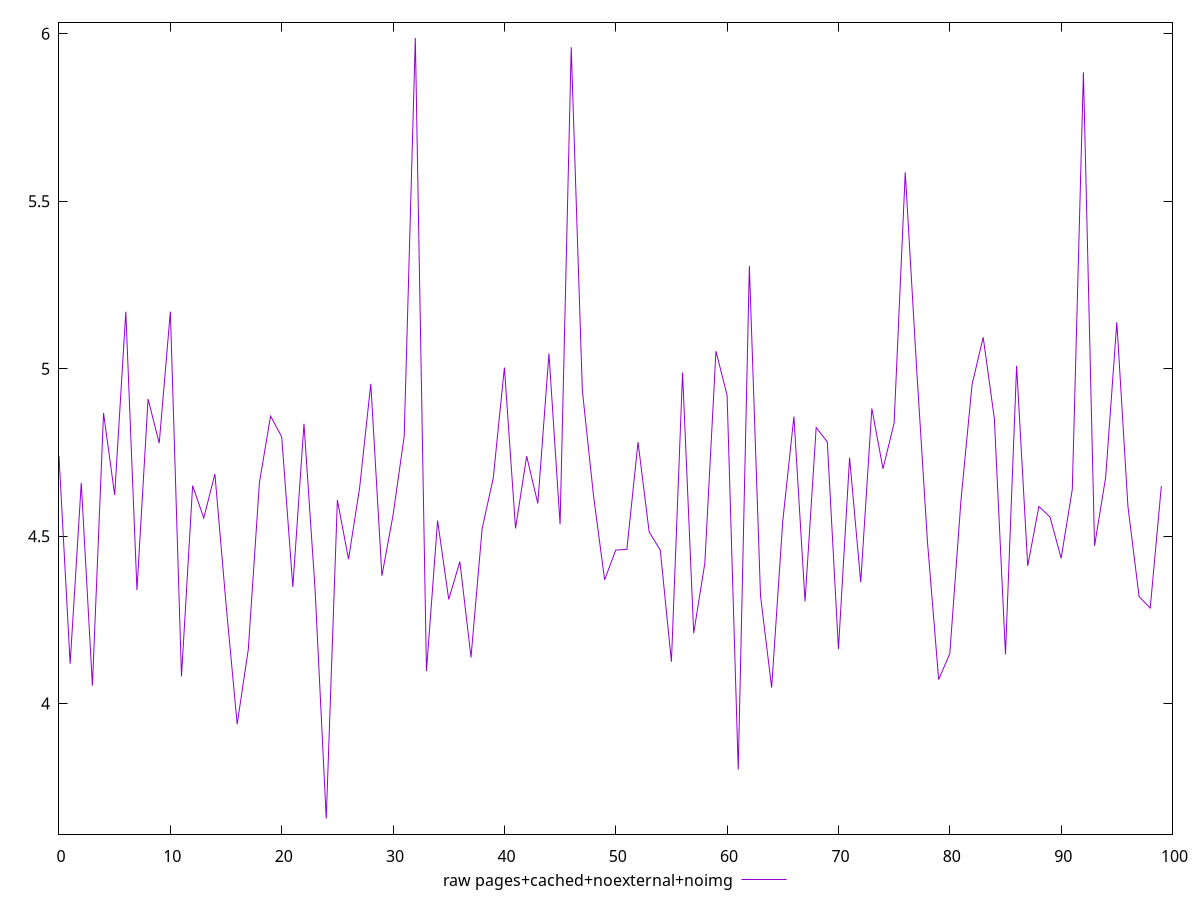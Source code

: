 $_rawPagesCachedNoexternalNoimg <<EOF
4.7393
4.119099999999999
4.658899999999999
4.0536
4.8675
4.6228
5.17
4.339
4.9094
4.7774
5.1701
4.0811
4.6508
4.553999999999999
4.6855
4.2975
3.9386
4.1619
4.660299999999999
4.8584
4.796399999999998
4.3482
4.8354
4.3391
3.657000000000001
4.6076000000000015
4.4311
4.6448
4.9548000000000005
4.3817
4.5626
4.798100000000001
5.987299999999999
4.0974
4.5464
4.3111
4.423900000000001
4.138
4.5222
4.6737
5.0031
4.5230999999999995
4.7387
4.5973999999999995
5.045000000000001
4.5356000000000005
5.9595
4.9347
4.6216
4.369699999999999
4.4582999999999995
4.460299999999999
4.780600000000001
4.5127999999999995
4.458200000000001
4.1249
4.9881
4.21
4.4193
5.052099999999999
4.9204
3.803
5.3061
4.3223
4.047699999999999
4.545
4.856900000000001
4.305
4.8241000000000005
4.7813
4.162800000000001
4.7341
4.3622
4.8809000000000005
4.7012
4.8378000000000005
5.5862
5.0123
4.480899999999999
4.0717
4.1494
4.6053999999999995
4.9529000000000005
5.0935999999999995
4.8511999999999995
4.1469
5.0081999999999995
4.4111
4.588499999999999
4.5573
4.434
4.6394
5.8848
4.4712000000000005
4.676200000000001
5.1385000000000005
4.5879
4.319299999999999
4.2854
4.649699999999999
EOF
set key outside below
set terminal pngcairo
set output "report_00005_2020-11-02T22-26-11.212Z/network-server-latency/pages+cached+noexternal+noimg//raw.png"
set yrange [3.6103940000000008:6.033905999999999]
plot $_rawPagesCachedNoexternalNoimg title "raw pages+cached+noexternal+noimg" with line ,